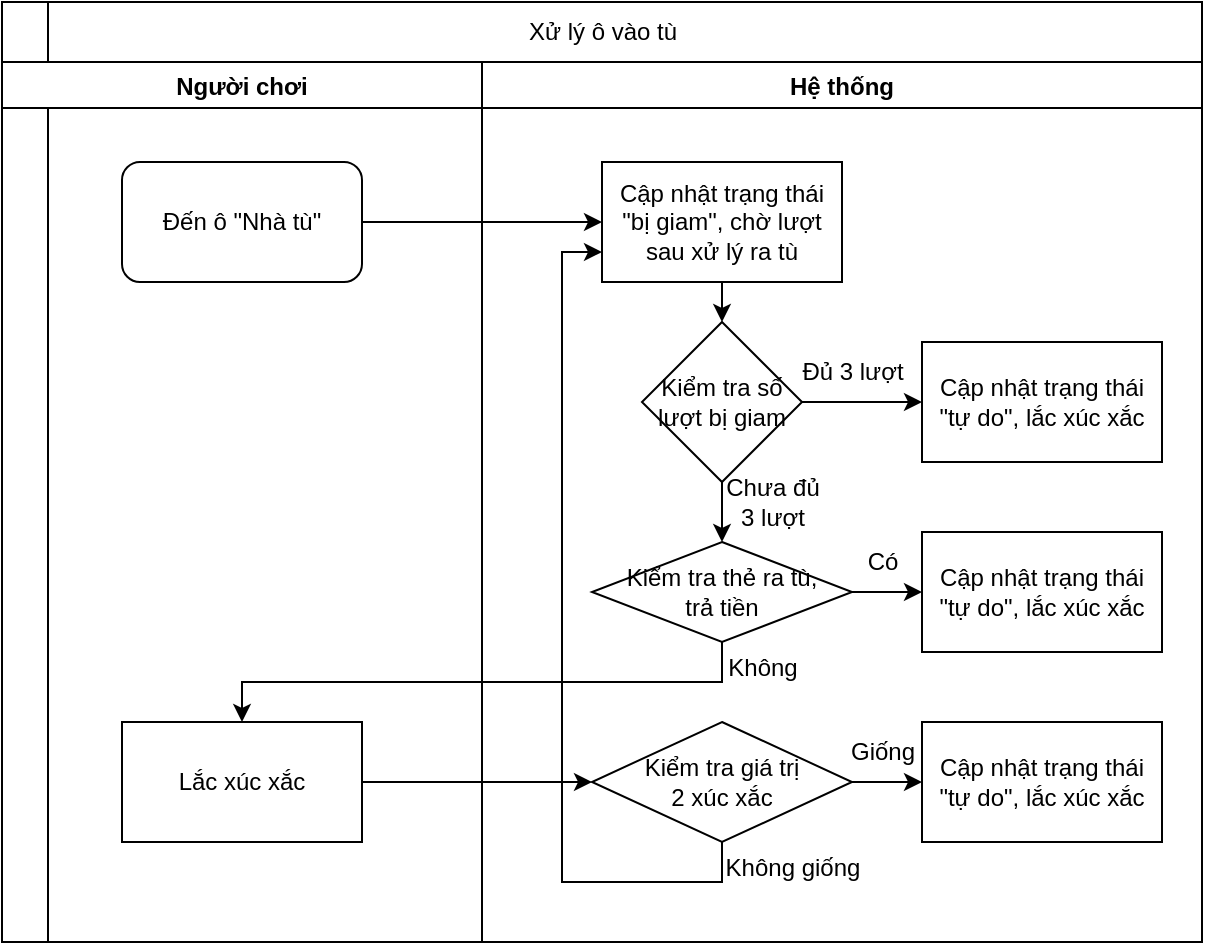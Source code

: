 <mxfile version="26.2.13">
  <diagram name="Xu_ly_o_dac_biet" id="Xu_ly_o_dac_biet">
    <mxGraphModel dx="1238" dy="535" grid="1" gridSize="10" guides="1" tooltips="1" connect="1" arrows="1" fold="1" page="1" pageScale="1" pageWidth="827" pageHeight="1169" math="0" shadow="0">
      <root>
        <mxCell id="0" />
        <mxCell id="1" parent="0" />
        <mxCell id="2" value="" style="swimlane;horizontal=0;" parent="1" vertex="1">
          <mxGeometry x="40" y="40" width="600" height="470" as="geometry" />
        </mxCell>
        <mxCell id="3" value="Người chơi" style="swimlane;horizontal=1;" parent="2" vertex="1">
          <mxGeometry y="30" width="240" height="440" as="geometry" />
        </mxCell>
        <mxCell id="2w2XmP5LssQN0S2Df8_C-6" value="Đến ô &quot;Nhà tù&quot;" style="rounded=1;whiteSpace=wrap;html=1;" parent="3" vertex="1">
          <mxGeometry x="60" y="50" width="120" height="60" as="geometry" />
        </mxCell>
        <mxCell id="7lAGA5ChCm8aaJ9sBp4H-19" value="Lắc xúc xắc" style="rounded=0;whiteSpace=wrap;html=1;" vertex="1" parent="3">
          <mxGeometry x="60" y="330" width="120" height="60" as="geometry" />
        </mxCell>
        <mxCell id="4" value="Hệ thống" style="swimlane;horizontal=1;" parent="2" vertex="1">
          <mxGeometry x="240" y="30" width="360" height="440" as="geometry" />
        </mxCell>
        <mxCell id="2w2XmP5LssQN0S2Df8_C-7" value="Cập nhật trạng thái &quot;bị giam&quot;, chờ lượt sau xử lý ra tù" style="rounded=0;whiteSpace=wrap;html=1;" parent="4" vertex="1">
          <mxGeometry x="60" y="50" width="120" height="60" as="geometry" />
        </mxCell>
        <mxCell id="7lAGA5ChCm8aaJ9sBp4H-6" style="edgeStyle=orthogonalEdgeStyle;rounded=0;orthogonalLoop=1;jettySize=auto;html=1;exitX=1;exitY=0.5;exitDx=0;exitDy=0;entryX=0;entryY=0.5;entryDx=0;entryDy=0;" edge="1" parent="4" source="7lAGA5ChCm8aaJ9sBp4H-4" target="7lAGA5ChCm8aaJ9sBp4H-5">
          <mxGeometry relative="1" as="geometry" />
        </mxCell>
        <mxCell id="7lAGA5ChCm8aaJ9sBp4H-10" style="edgeStyle=orthogonalEdgeStyle;rounded=0;orthogonalLoop=1;jettySize=auto;html=1;exitX=0.5;exitY=1;exitDx=0;exitDy=0;" edge="1" parent="4" source="7lAGA5ChCm8aaJ9sBp4H-4" target="7lAGA5ChCm8aaJ9sBp4H-9">
          <mxGeometry relative="1" as="geometry" />
        </mxCell>
        <mxCell id="7lAGA5ChCm8aaJ9sBp4H-4" value="Kiểm tra số lượt bị giam" style="rhombus;whiteSpace=wrap;html=1;" vertex="1" parent="4">
          <mxGeometry x="80" y="130" width="80" height="80" as="geometry" />
        </mxCell>
        <mxCell id="2w2XmP5LssQN0S2Df8_C-11" style="edgeStyle=orthogonalEdgeStyle;rounded=0;orthogonalLoop=1;jettySize=auto;html=1;exitX=0.5;exitY=1;exitDx=0;exitDy=0;entryX=0.5;entryY=0;entryDx=0;entryDy=0;" parent="4" source="2w2XmP5LssQN0S2Df8_C-7" target="7lAGA5ChCm8aaJ9sBp4H-4" edge="1">
          <mxGeometry relative="1" as="geometry">
            <mxPoint x="120" y="130" as="targetPoint" />
          </mxGeometry>
        </mxCell>
        <mxCell id="7lAGA5ChCm8aaJ9sBp4H-5" value="Cập nhật trạng thái &quot;tự do&quot;, lắc xúc xắc" style="rounded=0;whiteSpace=wrap;html=1;" vertex="1" parent="4">
          <mxGeometry x="220" y="140" width="120" height="60" as="geometry" />
        </mxCell>
        <mxCell id="7lAGA5ChCm8aaJ9sBp4H-7" value="Đủ 3 lượt" style="text;html=1;align=center;verticalAlign=middle;resizable=0;points=[];autosize=1;strokeColor=none;fillColor=none;" vertex="1" parent="4">
          <mxGeometry x="150" y="140" width="70" height="30" as="geometry" />
        </mxCell>
        <mxCell id="7lAGA5ChCm8aaJ9sBp4H-11" style="edgeStyle=orthogonalEdgeStyle;rounded=0;orthogonalLoop=1;jettySize=auto;html=1;exitX=1;exitY=0.5;exitDx=0;exitDy=0;entryX=0;entryY=0.5;entryDx=0;entryDy=0;" edge="1" parent="4" source="7lAGA5ChCm8aaJ9sBp4H-9" target="7lAGA5ChCm8aaJ9sBp4H-13">
          <mxGeometry relative="1" as="geometry">
            <mxPoint x="220" y="265" as="targetPoint" />
          </mxGeometry>
        </mxCell>
        <mxCell id="7lAGA5ChCm8aaJ9sBp4H-9" value="Kiểm tra thẻ ra tù,&lt;div&gt;trả tiền&lt;/div&gt;" style="rhombus;whiteSpace=wrap;html=1;" vertex="1" parent="4">
          <mxGeometry x="55" y="240" width="130" height="50" as="geometry" />
        </mxCell>
        <mxCell id="7lAGA5ChCm8aaJ9sBp4H-13" value="Cập nhật trạng thái &quot;tự do&quot;, lắc xúc xắc" style="rounded=0;whiteSpace=wrap;html=1;" vertex="1" parent="4">
          <mxGeometry x="220" y="235" width="120" height="60" as="geometry" />
        </mxCell>
        <mxCell id="7lAGA5ChCm8aaJ9sBp4H-14" value="Có" style="text;html=1;align=center;verticalAlign=middle;resizable=0;points=[];autosize=1;strokeColor=none;fillColor=none;" vertex="1" parent="4">
          <mxGeometry x="180" y="235" width="40" height="30" as="geometry" />
        </mxCell>
        <mxCell id="7lAGA5ChCm8aaJ9sBp4H-15" value="Chưa đủ&lt;br&gt;3 lượt" style="text;html=1;align=center;verticalAlign=middle;resizable=0;points=[];autosize=1;strokeColor=none;fillColor=none;" vertex="1" parent="4">
          <mxGeometry x="110" y="200" width="70" height="40" as="geometry" />
        </mxCell>
        <mxCell id="7lAGA5ChCm8aaJ9sBp4H-24" style="edgeStyle=orthogonalEdgeStyle;rounded=0;orthogonalLoop=1;jettySize=auto;html=1;exitX=1;exitY=0.5;exitDx=0;exitDy=0;entryX=0;entryY=0.5;entryDx=0;entryDy=0;" edge="1" parent="4" source="7lAGA5ChCm8aaJ9sBp4H-22" target="7lAGA5ChCm8aaJ9sBp4H-26">
          <mxGeometry relative="1" as="geometry">
            <mxPoint x="230" y="360" as="targetPoint" />
          </mxGeometry>
        </mxCell>
        <mxCell id="7lAGA5ChCm8aaJ9sBp4H-27" style="edgeStyle=orthogonalEdgeStyle;rounded=0;orthogonalLoop=1;jettySize=auto;html=1;exitX=0.5;exitY=1;exitDx=0;exitDy=0;entryX=0;entryY=0.75;entryDx=0;entryDy=0;" edge="1" parent="4" source="7lAGA5ChCm8aaJ9sBp4H-22" target="2w2XmP5LssQN0S2Df8_C-7">
          <mxGeometry relative="1" as="geometry" />
        </mxCell>
        <mxCell id="7lAGA5ChCm8aaJ9sBp4H-22" value="Kiểm tra giá trị&lt;div&gt;2 xúc xắc&lt;/div&gt;" style="rhombus;whiteSpace=wrap;html=1;" vertex="1" parent="4">
          <mxGeometry x="55" y="330" width="130" height="60" as="geometry" />
        </mxCell>
        <mxCell id="7lAGA5ChCm8aaJ9sBp4H-25" value="Giống" style="text;html=1;align=center;verticalAlign=middle;resizable=0;points=[];autosize=1;strokeColor=none;fillColor=none;" vertex="1" parent="4">
          <mxGeometry x="170" y="330" width="60" height="30" as="geometry" />
        </mxCell>
        <mxCell id="7lAGA5ChCm8aaJ9sBp4H-26" value="Cập nhật trạng thái &quot;tự do&quot;, lắc xúc xắc" style="rounded=0;whiteSpace=wrap;html=1;" vertex="1" parent="4">
          <mxGeometry x="220" y="330" width="120" height="60" as="geometry" />
        </mxCell>
        <mxCell id="7lAGA5ChCm8aaJ9sBp4H-28" value="Không giống" style="text;html=1;align=center;verticalAlign=middle;resizable=0;points=[];autosize=1;strokeColor=none;fillColor=none;" vertex="1" parent="4">
          <mxGeometry x="110" y="388" width="90" height="30" as="geometry" />
        </mxCell>
        <mxCell id="2w2XmP5LssQN0S2Df8_C-5" value="Xử lý ô vào tù" style="text;html=1;align=center;verticalAlign=middle;resizable=0;points=[];autosize=1;strokeColor=none;fillColor=none;" parent="2" vertex="1">
          <mxGeometry x="250" width="100" height="30" as="geometry" />
        </mxCell>
        <mxCell id="2w2XmP5LssQN0S2Df8_C-10" style="edgeStyle=orthogonalEdgeStyle;rounded=0;orthogonalLoop=1;jettySize=auto;html=1;exitX=1;exitY=0.5;exitDx=0;exitDy=0;entryX=0;entryY=0.5;entryDx=0;entryDy=0;" parent="2" source="2w2XmP5LssQN0S2Df8_C-6" target="2w2XmP5LssQN0S2Df8_C-7" edge="1">
          <mxGeometry relative="1" as="geometry" />
        </mxCell>
        <mxCell id="7lAGA5ChCm8aaJ9sBp4H-20" style="edgeStyle=orthogonalEdgeStyle;rounded=0;orthogonalLoop=1;jettySize=auto;html=1;exitX=0.5;exitY=1;exitDx=0;exitDy=0;entryX=0.5;entryY=0;entryDx=0;entryDy=0;" edge="1" parent="2" source="7lAGA5ChCm8aaJ9sBp4H-9" target="7lAGA5ChCm8aaJ9sBp4H-19">
          <mxGeometry relative="1" as="geometry" />
        </mxCell>
        <mxCell id="7lAGA5ChCm8aaJ9sBp4H-23" style="edgeStyle=orthogonalEdgeStyle;rounded=0;orthogonalLoop=1;jettySize=auto;html=1;exitX=1;exitY=0.5;exitDx=0;exitDy=0;entryX=0;entryY=0.5;entryDx=0;entryDy=0;" edge="1" parent="2" source="7lAGA5ChCm8aaJ9sBp4H-19" target="7lAGA5ChCm8aaJ9sBp4H-22">
          <mxGeometry relative="1" as="geometry" />
        </mxCell>
        <mxCell id="7lAGA5ChCm8aaJ9sBp4H-29" value="Không" style="text;html=1;align=center;verticalAlign=middle;resizable=0;points=[];autosize=1;strokeColor=none;fillColor=none;" vertex="1" parent="1">
          <mxGeometry x="390" y="358" width="60" height="30" as="geometry" />
        </mxCell>
      </root>
    </mxGraphModel>
  </diagram>
</mxfile>
